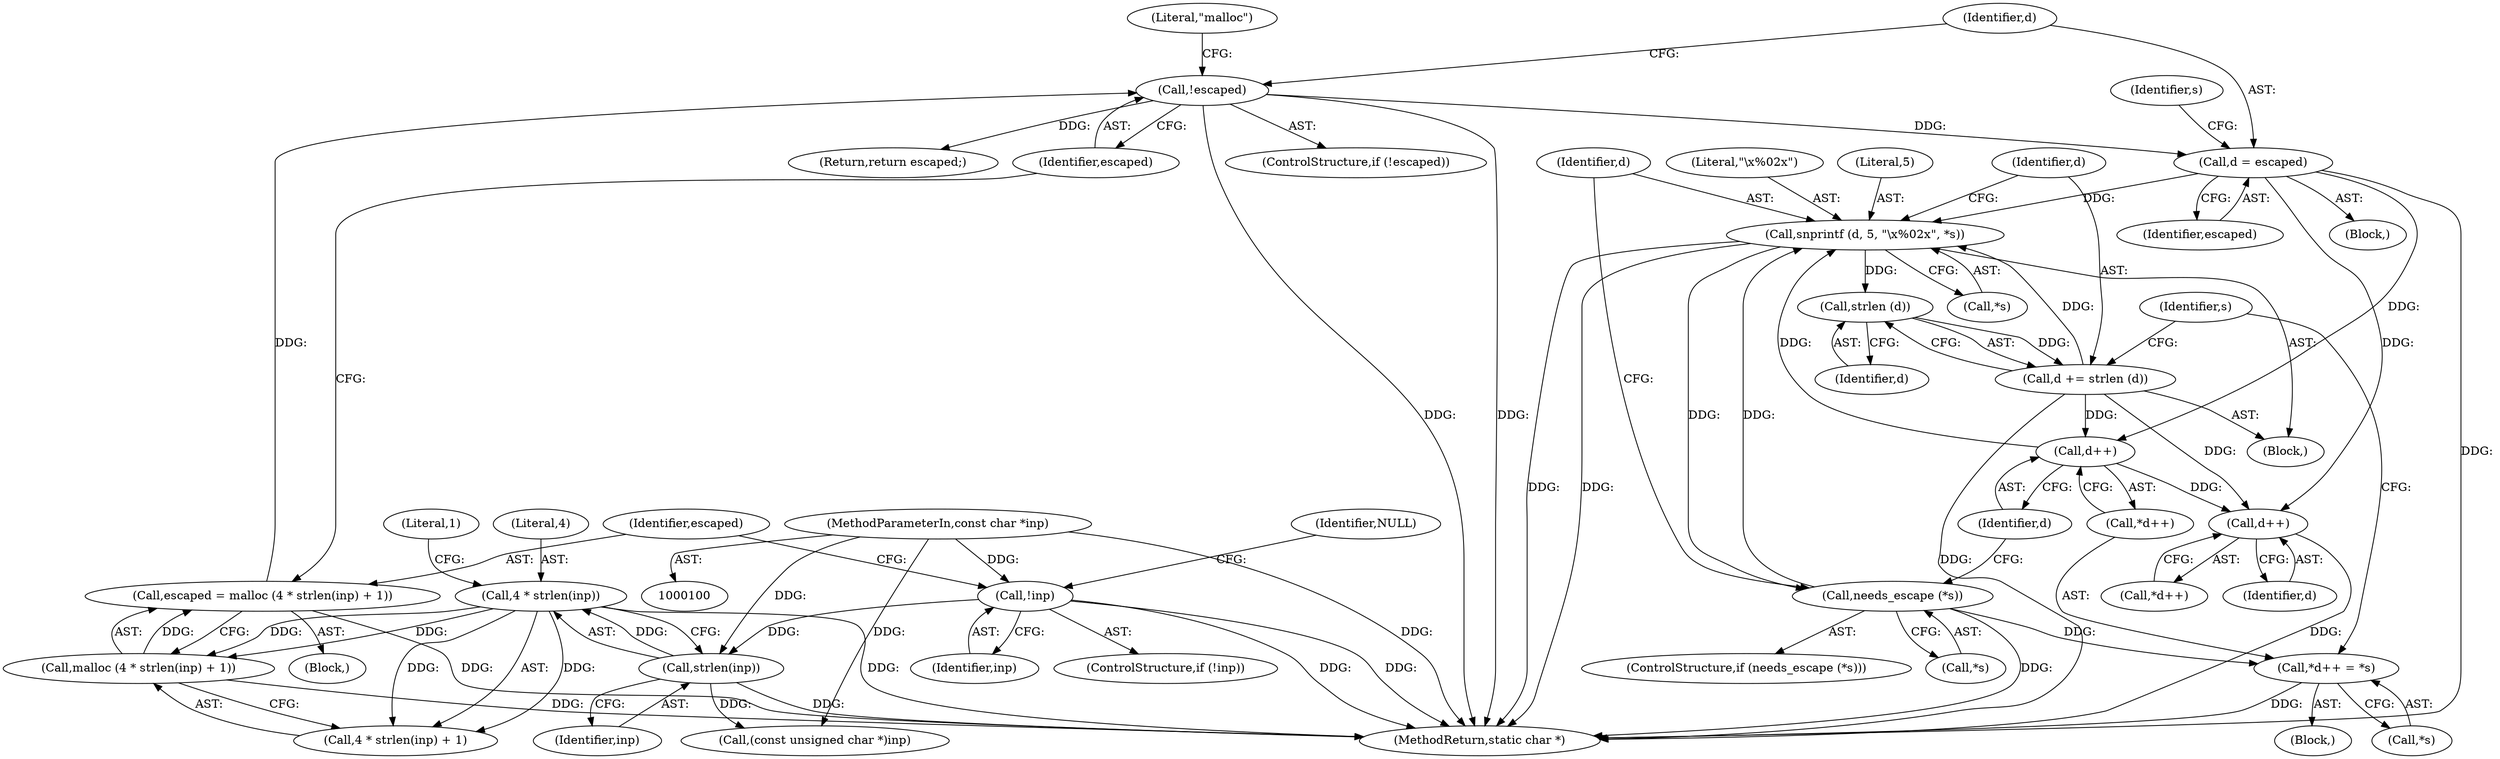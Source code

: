 digraph "0_boa_e139b87835994d007fbd64eead6c1455d7b8cf4e_2@pointer" {
"1000131" [label="(Call,d = escaped)"];
"1000122" [label="(Call,!escaped)"];
"1000112" [label="(Call,escaped = malloc (4 * strlen(inp) + 1))"];
"1000114" [label="(Call,malloc (4 * strlen(inp) + 1))"];
"1000116" [label="(Call,4 * strlen(inp))"];
"1000118" [label="(Call,strlen(inp))"];
"1000107" [label="(Call,!inp)"];
"1000101" [label="(MethodParameterIn,const char *inp)"];
"1000149" [label="(Call,snprintf (d, 5, \"\\x%02x\", *s))"];
"1000145" [label="(Call,needs_escape (*s))"];
"1000161" [label="(Call,*d++ = *s)"];
"1000157" [label="(Call,strlen (d))"];
"1000155" [label="(Call,d += strlen (d))"];
"1000163" [label="(Call,d++)"];
"1000169" [label="(Call,d++)"];
"1000150" [label="(Identifier,d)"];
"1000120" [label="(Literal,1)"];
"1000149" [label="(Call,snprintf (d, 5, \"\\x%02x\", *s))"];
"1000102" [label="(Block,)"];
"1000121" [label="(ControlStructure,if (!escaped))"];
"1000151" [label="(Literal,5)"];
"1000126" [label="(Literal,\"malloc\")"];
"1000160" [label="(Block,)"];
"1000153" [label="(Call,*s)"];
"1000146" [label="(Call,*s)"];
"1000162" [label="(Call,*d++)"];
"1000156" [label="(Identifier,d)"];
"1000165" [label="(Call,*s)"];
"1000122" [label="(Call,!escaped)"];
"1000164" [label="(Identifier,d)"];
"1000101" [label="(MethodParameterIn,const char *inp)"];
"1000152" [label="(Literal,\"\\x%02x\")"];
"1000118" [label="(Call,strlen(inp))"];
"1000144" [label="(ControlStructure,if (needs_escape (*s)))"];
"1000119" [label="(Identifier,inp)"];
"1000112" [label="(Call,escaped = malloc (4 * strlen(inp) + 1))"];
"1000157" [label="(Call,strlen (d))"];
"1000114" [label="(Call,malloc (4 * strlen(inp) + 1))"];
"1000163" [label="(Call,d++)"];
"1000107" [label="(Call,!inp)"];
"1000161" [label="(Call,*d++ = *s)"];
"1000170" [label="(Identifier,d)"];
"1000115" [label="(Call,4 * strlen(inp) + 1)"];
"1000136" [label="(Call,(const unsigned char *)inp)"];
"1000131" [label="(Call,d = escaped)"];
"1000132" [label="(Identifier,d)"];
"1000148" [label="(Block,)"];
"1000106" [label="(ControlStructure,if (!inp))"];
"1000123" [label="(Identifier,escaped)"];
"1000116" [label="(Call,4 * strlen(inp))"];
"1000133" [label="(Identifier,escaped)"];
"1000155" [label="(Call,d += strlen (d))"];
"1000158" [label="(Identifier,d)"];
"1000113" [label="(Identifier,escaped)"];
"1000111" [label="(Identifier,NULL)"];
"1000169" [label="(Call,d++)"];
"1000145" [label="(Call,needs_escape (*s))"];
"1000172" [label="(Return,return escaped;)"];
"1000108" [label="(Identifier,inp)"];
"1000142" [label="(Identifier,s)"];
"1000135" [label="(Identifier,s)"];
"1000117" [label="(Literal,4)"];
"1000168" [label="(Call,*d++)"];
"1000174" [label="(MethodReturn,static char *)"];
"1000130" [label="(Block,)"];
"1000131" -> "1000130"  [label="AST: "];
"1000131" -> "1000133"  [label="CFG: "];
"1000132" -> "1000131"  [label="AST: "];
"1000133" -> "1000131"  [label="AST: "];
"1000135" -> "1000131"  [label="CFG: "];
"1000131" -> "1000174"  [label="DDG: "];
"1000122" -> "1000131"  [label="DDG: "];
"1000131" -> "1000149"  [label="DDG: "];
"1000131" -> "1000163"  [label="DDG: "];
"1000131" -> "1000169"  [label="DDG: "];
"1000122" -> "1000121"  [label="AST: "];
"1000122" -> "1000123"  [label="CFG: "];
"1000123" -> "1000122"  [label="AST: "];
"1000126" -> "1000122"  [label="CFG: "];
"1000132" -> "1000122"  [label="CFG: "];
"1000122" -> "1000174"  [label="DDG: "];
"1000122" -> "1000174"  [label="DDG: "];
"1000112" -> "1000122"  [label="DDG: "];
"1000122" -> "1000172"  [label="DDG: "];
"1000112" -> "1000102"  [label="AST: "];
"1000112" -> "1000114"  [label="CFG: "];
"1000113" -> "1000112"  [label="AST: "];
"1000114" -> "1000112"  [label="AST: "];
"1000123" -> "1000112"  [label="CFG: "];
"1000112" -> "1000174"  [label="DDG: "];
"1000114" -> "1000112"  [label="DDG: "];
"1000114" -> "1000115"  [label="CFG: "];
"1000115" -> "1000114"  [label="AST: "];
"1000114" -> "1000174"  [label="DDG: "];
"1000116" -> "1000114"  [label="DDG: "];
"1000116" -> "1000114"  [label="DDG: "];
"1000116" -> "1000115"  [label="AST: "];
"1000116" -> "1000118"  [label="CFG: "];
"1000117" -> "1000116"  [label="AST: "];
"1000118" -> "1000116"  [label="AST: "];
"1000120" -> "1000116"  [label="CFG: "];
"1000116" -> "1000174"  [label="DDG: "];
"1000116" -> "1000115"  [label="DDG: "];
"1000116" -> "1000115"  [label="DDG: "];
"1000118" -> "1000116"  [label="DDG: "];
"1000118" -> "1000119"  [label="CFG: "];
"1000119" -> "1000118"  [label="AST: "];
"1000118" -> "1000174"  [label="DDG: "];
"1000107" -> "1000118"  [label="DDG: "];
"1000101" -> "1000118"  [label="DDG: "];
"1000118" -> "1000136"  [label="DDG: "];
"1000107" -> "1000106"  [label="AST: "];
"1000107" -> "1000108"  [label="CFG: "];
"1000108" -> "1000107"  [label="AST: "];
"1000111" -> "1000107"  [label="CFG: "];
"1000113" -> "1000107"  [label="CFG: "];
"1000107" -> "1000174"  [label="DDG: "];
"1000107" -> "1000174"  [label="DDG: "];
"1000101" -> "1000107"  [label="DDG: "];
"1000101" -> "1000100"  [label="AST: "];
"1000101" -> "1000174"  [label="DDG: "];
"1000101" -> "1000136"  [label="DDG: "];
"1000149" -> "1000148"  [label="AST: "];
"1000149" -> "1000153"  [label="CFG: "];
"1000150" -> "1000149"  [label="AST: "];
"1000151" -> "1000149"  [label="AST: "];
"1000152" -> "1000149"  [label="AST: "];
"1000153" -> "1000149"  [label="AST: "];
"1000156" -> "1000149"  [label="CFG: "];
"1000149" -> "1000174"  [label="DDG: "];
"1000149" -> "1000174"  [label="DDG: "];
"1000149" -> "1000145"  [label="DDG: "];
"1000163" -> "1000149"  [label="DDG: "];
"1000155" -> "1000149"  [label="DDG: "];
"1000145" -> "1000149"  [label="DDG: "];
"1000149" -> "1000157"  [label="DDG: "];
"1000145" -> "1000144"  [label="AST: "];
"1000145" -> "1000146"  [label="CFG: "];
"1000146" -> "1000145"  [label="AST: "];
"1000150" -> "1000145"  [label="CFG: "];
"1000164" -> "1000145"  [label="CFG: "];
"1000145" -> "1000174"  [label="DDG: "];
"1000145" -> "1000161"  [label="DDG: "];
"1000161" -> "1000160"  [label="AST: "];
"1000161" -> "1000165"  [label="CFG: "];
"1000162" -> "1000161"  [label="AST: "];
"1000165" -> "1000161"  [label="AST: "];
"1000142" -> "1000161"  [label="CFG: "];
"1000161" -> "1000174"  [label="DDG: "];
"1000157" -> "1000155"  [label="AST: "];
"1000157" -> "1000158"  [label="CFG: "];
"1000158" -> "1000157"  [label="AST: "];
"1000155" -> "1000157"  [label="CFG: "];
"1000157" -> "1000155"  [label="DDG: "];
"1000155" -> "1000148"  [label="AST: "];
"1000156" -> "1000155"  [label="AST: "];
"1000142" -> "1000155"  [label="CFG: "];
"1000155" -> "1000174"  [label="DDG: "];
"1000155" -> "1000163"  [label="DDG: "];
"1000155" -> "1000169"  [label="DDG: "];
"1000163" -> "1000162"  [label="AST: "];
"1000163" -> "1000164"  [label="CFG: "];
"1000164" -> "1000163"  [label="AST: "];
"1000162" -> "1000163"  [label="CFG: "];
"1000163" -> "1000169"  [label="DDG: "];
"1000169" -> "1000168"  [label="AST: "];
"1000169" -> "1000170"  [label="CFG: "];
"1000170" -> "1000169"  [label="AST: "];
"1000168" -> "1000169"  [label="CFG: "];
"1000169" -> "1000174"  [label="DDG: "];
}
